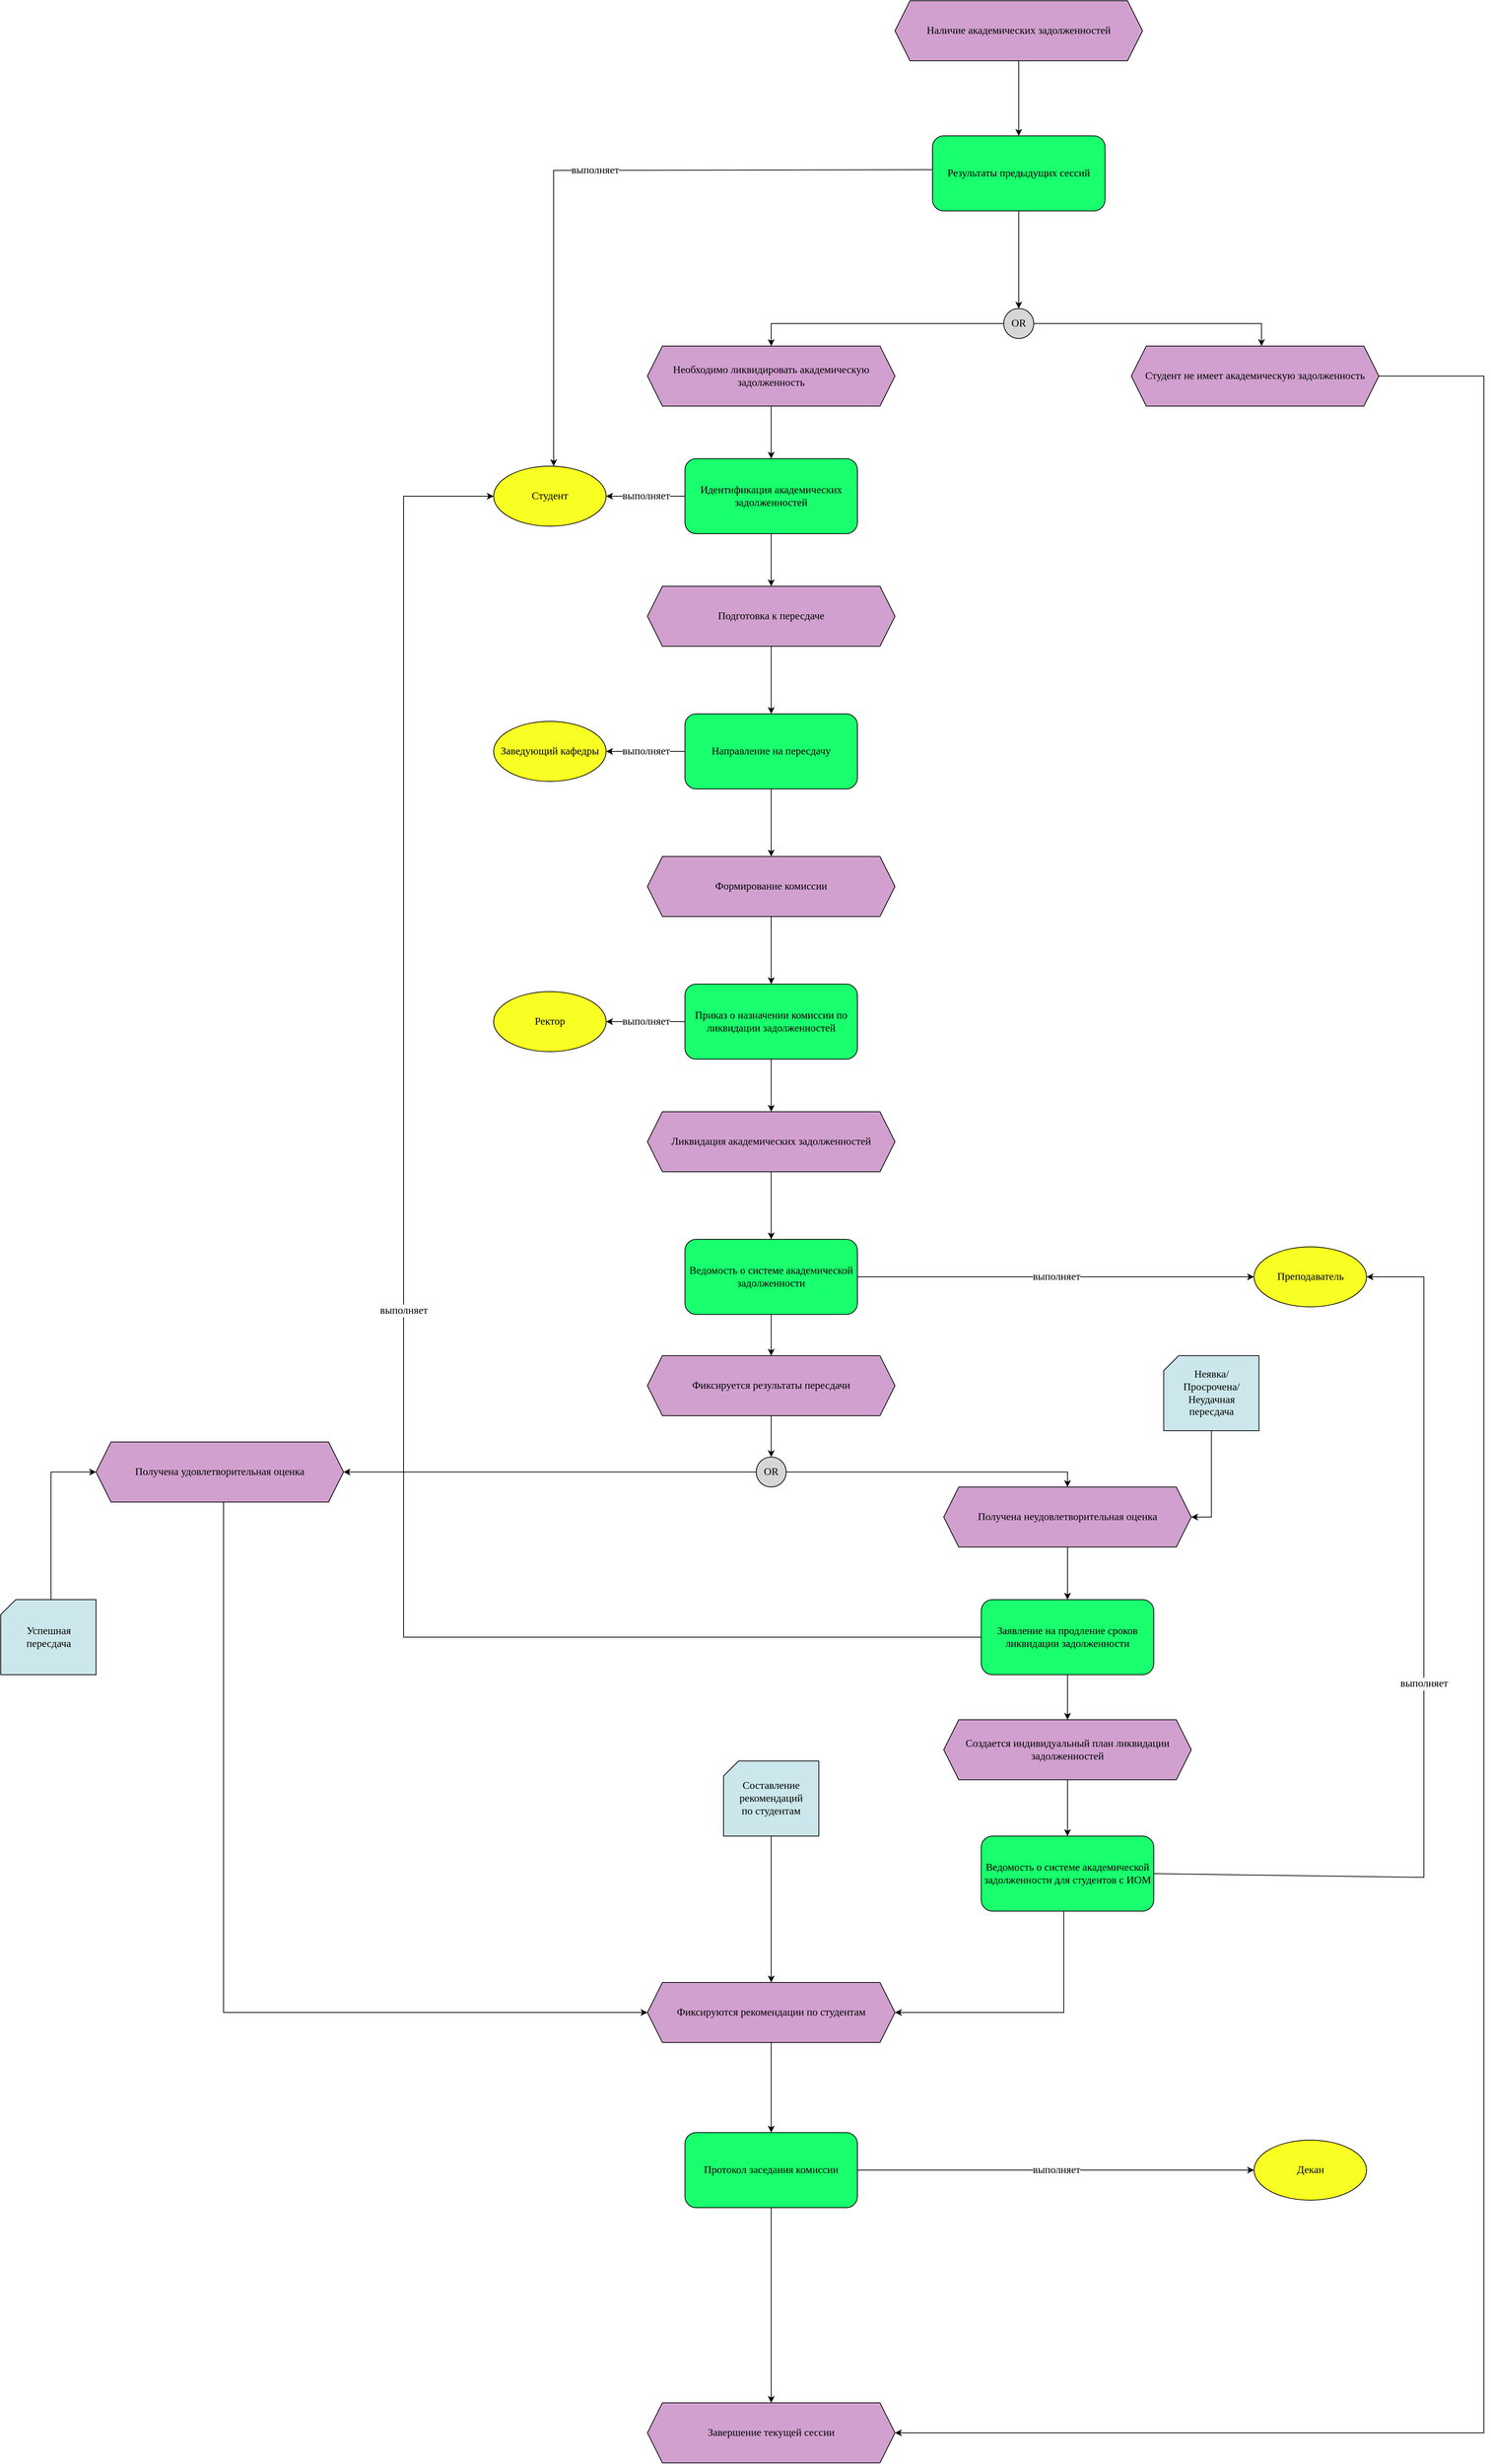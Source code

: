 <mxfile version="27.0.4">
  <diagram name="Страница — 1" id="2CosSSrfe7D99ffmcuYE">
    <mxGraphModel dx="3919" dy="4070" grid="1" gridSize="10" guides="1" tooltips="1" connect="1" arrows="1" fold="1" page="1" pageScale="1" pageWidth="827" pageHeight="1169" math="0" shadow="0">
      <root>
        <mxCell id="0" />
        <mxCell id="1" parent="0" />
        <mxCell id="ktNSDYZ1efkuu9V3wboI-3" style="edgeStyle=orthogonalEdgeStyle;rounded=0;orthogonalLoop=1;jettySize=auto;html=1;entryX=0.5;entryY=0;entryDx=0;entryDy=0;" parent="1" source="Ngm4Al6N2siI-02iGA12-8" target="ktNSDYZ1efkuu9V3wboI-1" edge="1">
          <mxGeometry relative="1" as="geometry" />
        </mxCell>
        <mxCell id="Ngm4Al6N2siI-02iGA12-8" value="&lt;span&gt;Направление на пересдачу&lt;/span&gt;" style="rounded=1;whiteSpace=wrap;html=1;fillColor=light-dark(#19FF6D,var(--ge-dark-color, #121212));fontFamily=Times New Roman;fontSize=14;" parent="1" vertex="1">
          <mxGeometry x="175" y="-270" width="230" height="100" as="geometry" />
        </mxCell>
        <mxCell id="Ngm4Al6N2siI-02iGA12-10" value="&lt;span&gt;Заведующий кафедры&lt;/span&gt;" style="ellipse;whiteSpace=wrap;html=1;fillColor=light-dark(#F7FF23,var(--ge-dark-color, #121212));fontFamily=Times New Roman;fontSize=14;" parent="1" vertex="1">
          <mxGeometry x="-80" y="-260" width="150" height="80" as="geometry" />
        </mxCell>
        <mxCell id="Ngm4Al6N2siI-02iGA12-12" value="" style="endArrow=classic;html=1;rounded=0;entryX=1;entryY=0.5;entryDx=0;entryDy=0;exitX=0;exitY=0.5;exitDx=0;exitDy=0;fontFamily=Times New Roman;fontSize=14;" parent="1" source="Ngm4Al6N2siI-02iGA12-8" target="Ngm4Al6N2siI-02iGA12-10" edge="1">
          <mxGeometry relative="1" as="geometry">
            <mxPoint x="300" y="310" as="sourcePoint" />
            <mxPoint x="400" y="310" as="targetPoint" />
          </mxGeometry>
        </mxCell>
        <mxCell id="Ngm4Al6N2siI-02iGA12-13" value="&lt;font&gt;выполняет&lt;/font&gt;" style="edgeLabel;resizable=0;html=1;;align=center;verticalAlign=middle;fontFamily=Times New Roman;fontSize=14;" parent="Ngm4Al6N2siI-02iGA12-12" connectable="0" vertex="1">
          <mxGeometry relative="1" as="geometry" />
        </mxCell>
        <mxCell id="Ns2ygsuy4Bm7exYYwAb3-2" style="edgeStyle=orthogonalEdgeStyle;rounded=0;orthogonalLoop=1;jettySize=auto;html=1;entryX=0.5;entryY=0;entryDx=0;entryDy=0;" parent="1" source="Ngm4Al6N2siI-02iGA12-23" target="Ns2ygsuy4Bm7exYYwAb3-1" edge="1">
          <mxGeometry relative="1" as="geometry" />
        </mxCell>
        <mxCell id="Ngm4Al6N2siI-02iGA12-23" value="&lt;font&gt;&lt;span&gt;Ведомость о системе академической задолженности&lt;/span&gt;&lt;/font&gt;" style="rounded=1;whiteSpace=wrap;html=1;fillColor=light-dark(#19FF6D,var(--ge-dark-color, #121212));fontFamily=Times New Roman;fontSize=14;" parent="1" vertex="1">
          <mxGeometry x="175" y="430" width="230" height="100" as="geometry" />
        </mxCell>
        <mxCell id="ldN0KnNNR77N_IaCcScN-81" style="edgeStyle=orthogonalEdgeStyle;rounded=0;orthogonalLoop=1;jettySize=auto;html=1;fontFamily=Times New Roman;fontSize=14;" parent="1" source="Ngm4Al6N2siI-02iGA12-26" target="ldN0KnNNR77N_IaCcScN-80" edge="1">
          <mxGeometry relative="1" as="geometry">
            <Array as="points">
              <mxPoint x="-280" y="740" />
            </Array>
          </mxGeometry>
        </mxCell>
        <mxCell id="ldN0KnNNR77N_IaCcScN-86" style="edgeStyle=orthogonalEdgeStyle;rounded=0;orthogonalLoop=1;jettySize=auto;html=1;entryX=0.5;entryY=0;entryDx=0;entryDy=0;fontFamily=Times New Roman;fontSize=14;" parent="1" source="Ngm4Al6N2siI-02iGA12-26" target="ldN0KnNNR77N_IaCcScN-83" edge="1">
          <mxGeometry relative="1" as="geometry" />
        </mxCell>
        <mxCell id="Ngm4Al6N2siI-02iGA12-26" value="OR" style="ellipse;whiteSpace=wrap;html=1;aspect=fixed;fillColor=light-dark(#D6D6D6,var(--ge-dark-color, #121212));fontFamily=Times New Roman;fontSize=14;" parent="1" vertex="1">
          <mxGeometry x="270" y="720" width="40" height="40" as="geometry" />
        </mxCell>
        <mxCell id="ldN0KnNNR77N_IaCcScN-89" style="edgeStyle=orthogonalEdgeStyle;rounded=0;orthogonalLoop=1;jettySize=auto;html=1;entryX=0.5;entryY=0;entryDx=0;entryDy=0;fontFamily=Times New Roman;fontSize=14;" parent="1" source="Ngm4Al6N2siI-02iGA12-28" target="ldN0KnNNR77N_IaCcScN-102" edge="1">
          <mxGeometry relative="1" as="geometry">
            <mxPoint x="290" y="1780" as="targetPoint" />
          </mxGeometry>
        </mxCell>
        <mxCell id="Ngm4Al6N2siI-02iGA12-28" value="&lt;font&gt;&lt;span&gt;Протокол заседания комиссии&lt;/span&gt;&lt;/font&gt;" style="rounded=1;whiteSpace=wrap;html=1;fillColor=light-dark(#19FF6D,var(--ge-dark-color, #121212));fontFamily=Times New Roman;fontSize=14;" parent="1" vertex="1">
          <mxGeometry x="175" y="1620" width="230" height="100" as="geometry" />
        </mxCell>
        <mxCell id="ldN0KnNNR77N_IaCcScN-65" style="edgeStyle=orthogonalEdgeStyle;rounded=0;orthogonalLoop=1;jettySize=auto;html=1;entryX=0.5;entryY=0;entryDx=0;entryDy=0;fontFamily=Times New Roman;fontSize=14;" parent="1" source="Ngm4Al6N2siI-02iGA12-29" target="ldN0KnNNR77N_IaCcScN-64" edge="1">
          <mxGeometry relative="1" as="geometry" />
        </mxCell>
        <mxCell id="Ngm4Al6N2siI-02iGA12-29" value="&lt;span&gt;Заявление на продление сроков ликвидации задолженности&lt;/span&gt;" style="rounded=1;whiteSpace=wrap;html=1;fillColor=light-dark(#19FF6D,var(--ge-dark-color, #121212));fontFamily=Times New Roman;fontSize=14;" parent="1" vertex="1">
          <mxGeometry x="570" y="910" width="230" height="100" as="geometry" />
        </mxCell>
        <mxCell id="Ngm4Al6N2siI-02iGA12-41" value="&lt;span&gt;Декан&lt;/span&gt;" style="ellipse;whiteSpace=wrap;html=1;fillColor=light-dark(#F7FF23,var(--ge-dark-color, #121212));fontFamily=Times New Roman;fontSize=14;" parent="1" vertex="1">
          <mxGeometry x="933.62" y="1630" width="150" height="80" as="geometry" />
        </mxCell>
        <mxCell id="Ngm4Al6N2siI-02iGA12-42" value="&lt;span&gt;Преподаватель&lt;/span&gt;" style="ellipse;whiteSpace=wrap;html=1;fillColor=light-dark(#F7FF23,var(--ge-dark-color, #121212));fontFamily=Times New Roman;fontSize=14;" parent="1" vertex="1">
          <mxGeometry x="933.62" y="440" width="150" height="80" as="geometry" />
        </mxCell>
        <mxCell id="5dk6qQeEBrmv-toXGg-7-2" style="edgeStyle=orthogonalEdgeStyle;rounded=0;orthogonalLoop=1;jettySize=auto;html=1;entryX=1;entryY=0.5;entryDx=0;entryDy=0;" parent="1" source="Ngm4Al6N2siI-02iGA12-47" target="ldN0KnNNR77N_IaCcScN-77" edge="1">
          <mxGeometry relative="1" as="geometry">
            <Array as="points">
              <mxPoint x="680" y="1460" />
            </Array>
          </mxGeometry>
        </mxCell>
        <mxCell id="Ngm4Al6N2siI-02iGA12-47" value="&lt;font&gt;&lt;span&gt;Ведомость о системе академической задолженности для студентов с ИОМ&lt;/span&gt;&lt;/font&gt;" style="rounded=1;whiteSpace=wrap;html=1;fillColor=light-dark(#19FF6D,var(--ge-dark-color, #121212));fontFamily=Times New Roman;fontSize=14;" parent="1" vertex="1">
          <mxGeometry x="570" y="1225" width="230" height="100" as="geometry" />
        </mxCell>
        <mxCell id="ldN0KnNNR77N_IaCcScN-47" value="" style="endArrow=classic;html=1;rounded=0;entryX=0;entryY=0.5;entryDx=0;entryDy=0;fontFamily=Times New Roman;fontSize=14;" parent="1" source="Ngm4Al6N2siI-02iGA12-28" target="Ngm4Al6N2siI-02iGA12-41" edge="1">
          <mxGeometry relative="1" as="geometry">
            <mxPoint x="410" y="1670" as="sourcePoint" />
            <mxPoint x="860" y="1790" as="targetPoint" />
            <Array as="points" />
          </mxGeometry>
        </mxCell>
        <mxCell id="ldN0KnNNR77N_IaCcScN-48" value="&lt;font&gt;выполняет&lt;/font&gt;" style="edgeLabel;resizable=0;html=1;;align=center;verticalAlign=middle;fontFamily=Times New Roman;fontSize=14;" parent="ldN0KnNNR77N_IaCcScN-47" connectable="0" vertex="1">
          <mxGeometry relative="1" as="geometry" />
        </mxCell>
        <mxCell id="5dk6qQeEBrmv-toXGg-7-1" style="edgeStyle=orthogonalEdgeStyle;rounded=0;orthogonalLoop=1;jettySize=auto;html=1;entryX=1;entryY=0.5;entryDx=0;entryDy=0;" parent="1" source="ldN0KnNNR77N_IaCcScN-58" target="ldN0KnNNR77N_IaCcScN-83" edge="1">
          <mxGeometry relative="1" as="geometry" />
        </mxCell>
        <mxCell id="ldN0KnNNR77N_IaCcScN-58" value="" style="verticalLabelPosition=bottom;verticalAlign=top;html=1;shape=card;whiteSpace=wrap;size=20;arcSize=12;fillColor=light-dark(#CBE7EB,var(--ge-dark-color, #121212));fontFamily=Times New Roman;fontSize=14;" parent="1" vertex="1">
          <mxGeometry x="813.25" y="585" width="127" height="100" as="geometry" />
        </mxCell>
        <mxCell id="ldN0KnNNR77N_IaCcScN-61" value="&lt;font&gt;Неявка/Просрочена/Неудачная пересдача&lt;/font&gt;" style="text;html=1;align=center;verticalAlign=middle;whiteSpace=wrap;rounded=0;fontFamily=Times New Roman;fontSize=14;" parent="1" vertex="1">
          <mxGeometry x="819.87" y="620" width="113.75" height="30" as="geometry" />
        </mxCell>
        <mxCell id="ldN0KnNNR77N_IaCcScN-66" style="edgeStyle=orthogonalEdgeStyle;rounded=0;orthogonalLoop=1;jettySize=auto;html=1;fontFamily=Times New Roman;fontSize=14;" parent="1" source="ldN0KnNNR77N_IaCcScN-64" target="Ngm4Al6N2siI-02iGA12-47" edge="1">
          <mxGeometry relative="1" as="geometry" />
        </mxCell>
        <mxCell id="ldN0KnNNR77N_IaCcScN-64" value="&lt;font&gt;&lt;span&gt;Создается индивидуальный план ликвидации задолженностей&lt;/span&gt;&lt;/font&gt;" style="shape=hexagon;perimeter=hexagonPerimeter2;whiteSpace=wrap;html=1;fixedSize=1;fillColor=light-dark(#D1A0CF,var(--ge-dark-color, #121212));fontFamily=Times New Roman;fontSize=14;" parent="1" vertex="1">
          <mxGeometry x="520" y="1070" width="330" height="80" as="geometry" />
        </mxCell>
        <mxCell id="5dk6qQeEBrmv-toXGg-7-4" style="edgeStyle=orthogonalEdgeStyle;rounded=0;orthogonalLoop=1;jettySize=auto;html=1;entryX=0;entryY=0.5;entryDx=0;entryDy=0;" parent="1" source="ldN0KnNNR77N_IaCcScN-74" target="ldN0KnNNR77N_IaCcScN-80" edge="1">
          <mxGeometry relative="1" as="geometry">
            <Array as="points">
              <mxPoint x="-670" y="740" />
            </Array>
          </mxGeometry>
        </mxCell>
        <mxCell id="ldN0KnNNR77N_IaCcScN-74" value="" style="verticalLabelPosition=bottom;verticalAlign=top;html=1;shape=card;whiteSpace=wrap;size=20;arcSize=12;fillColor=light-dark(#CBE7EB,var(--ge-dark-color, #121212));fontFamily=Times New Roman;fontSize=14;" parent="1" vertex="1">
          <mxGeometry x="-737" y="910" width="127" height="100" as="geometry" />
        </mxCell>
        <mxCell id="ldN0KnNNR77N_IaCcScN-76" value="&lt;span&gt;Успешная пересдача&lt;/span&gt;" style="text;html=1;align=center;verticalAlign=middle;whiteSpace=wrap;rounded=0;fontFamily=Times New Roman;fontSize=14;" parent="1" vertex="1">
          <mxGeometry x="-703.5" y="945" width="60" height="30" as="geometry" />
        </mxCell>
        <mxCell id="ldN0KnNNR77N_IaCcScN-108" style="edgeStyle=orthogonalEdgeStyle;rounded=0;orthogonalLoop=1;jettySize=auto;html=1;entryX=0.5;entryY=0;entryDx=0;entryDy=0;fontFamily=Times New Roman;fontSize=14;" parent="1" source="ldN0KnNNR77N_IaCcScN-77" target="Ngm4Al6N2siI-02iGA12-28" edge="1">
          <mxGeometry relative="1" as="geometry" />
        </mxCell>
        <mxCell id="ldN0KnNNR77N_IaCcScN-77" value="&lt;span&gt;Фиксируются рекомендации по студентам&lt;/span&gt;" style="shape=hexagon;perimeter=hexagonPerimeter2;whiteSpace=wrap;html=1;fixedSize=1;fillColor=light-dark(#D1A0CF,var(--ge-dark-color, #121212));fontFamily=Times New Roman;fontSize=14;" parent="1" vertex="1">
          <mxGeometry x="125" y="1420" width="330" height="80" as="geometry" />
        </mxCell>
        <mxCell id="5dk6qQeEBrmv-toXGg-7-3" style="edgeStyle=orthogonalEdgeStyle;rounded=0;orthogonalLoop=1;jettySize=auto;html=1;entryX=0;entryY=0.5;entryDx=0;entryDy=0;" parent="1" source="ldN0KnNNR77N_IaCcScN-80" target="ldN0KnNNR77N_IaCcScN-77" edge="1">
          <mxGeometry relative="1" as="geometry">
            <Array as="points">
              <mxPoint x="-440" y="1460" />
            </Array>
          </mxGeometry>
        </mxCell>
        <mxCell id="ldN0KnNNR77N_IaCcScN-80" value="&lt;font&gt;&lt;span&gt;Получена удовлетворительная оценка&lt;/span&gt;&lt;/font&gt;" style="shape=hexagon;perimeter=hexagonPerimeter2;whiteSpace=wrap;html=1;fixedSize=1;fillColor=light-dark(#D1A0CF,var(--ge-dark-color, #121212));fontFamily=Times New Roman;fontSize=14;" parent="1" vertex="1">
          <mxGeometry x="-610" y="700" width="330" height="80" as="geometry" />
        </mxCell>
        <mxCell id="ldN0KnNNR77N_IaCcScN-87" style="edgeStyle=orthogonalEdgeStyle;rounded=0;orthogonalLoop=1;jettySize=auto;html=1;entryX=0.5;entryY=0;entryDx=0;entryDy=0;fontFamily=Times New Roman;fontSize=14;" parent="1" source="ldN0KnNNR77N_IaCcScN-83" target="Ngm4Al6N2siI-02iGA12-29" edge="1">
          <mxGeometry relative="1" as="geometry" />
        </mxCell>
        <mxCell id="ldN0KnNNR77N_IaCcScN-83" value="&lt;font&gt;&lt;span&gt;Получена неудовлетворительная оценка&lt;/span&gt;&lt;/font&gt;" style="shape=hexagon;perimeter=hexagonPerimeter2;whiteSpace=wrap;html=1;fixedSize=1;fillColor=light-dark(#D1A0CF,var(--ge-dark-color, #121212));fontFamily=Times New Roman;fontSize=14;" parent="1" vertex="1">
          <mxGeometry x="520" y="760" width="330" height="80" as="geometry" />
        </mxCell>
        <mxCell id="ldN0KnNNR77N_IaCcScN-93" style="edgeStyle=orthogonalEdgeStyle;rounded=0;orthogonalLoop=1;jettySize=auto;html=1;entryX=0.5;entryY=0;entryDx=0;entryDy=0;fontFamily=Times New Roman;fontSize=14;" parent="1" source="ldN0KnNNR77N_IaCcScN-91" target="Ngm4Al6N2siI-02iGA12-23" edge="1">
          <mxGeometry relative="1" as="geometry" />
        </mxCell>
        <mxCell id="ldN0KnNNR77N_IaCcScN-91" value="&lt;font&gt;&lt;span&gt;Ликвидация академических задолженностей&lt;/span&gt;&lt;/font&gt;" style="shape=hexagon;perimeter=hexagonPerimeter2;whiteSpace=wrap;html=1;fixedSize=1;fillColor=light-dark(#D1A0CF,var(--ge-dark-color, #121212));fontFamily=Times New Roman;fontSize=14;" parent="1" vertex="1">
          <mxGeometry x="125" y="260" width="330" height="80" as="geometry" />
        </mxCell>
        <mxCell id="ldN0KnNNR77N_IaCcScN-102" value="&lt;font&gt;&lt;span&gt;Завершение текущей сессии&lt;/span&gt;&lt;/font&gt;" style="shape=hexagon;perimeter=hexagonPerimeter2;whiteSpace=wrap;html=1;fixedSize=1;fillColor=light-dark(#D1A0CF,var(--ge-dark-color, #121212));fontFamily=Times New Roman;fontSize=14;" parent="1" vertex="1">
          <mxGeometry x="125" y="1980" width="330" height="80" as="geometry" />
        </mxCell>
        <mxCell id="Ns2ygsuy4Bm7exYYwAb3-11" style="edgeStyle=orthogonalEdgeStyle;rounded=0;orthogonalLoop=1;jettySize=auto;html=1;entryX=0.5;entryY=0;entryDx=0;entryDy=0;" parent="1" source="ldN0KnNNR77N_IaCcScN-109" target="Ns2ygsuy4Bm7exYYwAb3-9" edge="1">
          <mxGeometry relative="1" as="geometry" />
        </mxCell>
        <mxCell id="ldN0KnNNR77N_IaCcScN-109" value="&lt;font&gt;&lt;span&gt;Необходимо ликвидировать академическую задолженность&lt;/span&gt;&lt;/font&gt;" style="shape=hexagon;perimeter=hexagonPerimeter2;whiteSpace=wrap;html=1;fixedSize=1;fillColor=light-dark(#D1A0CF,var(--ge-dark-color, #121212));fontFamily=Times New Roman;fontSize=14;" parent="1" vertex="1">
          <mxGeometry x="125" y="-760" width="330" height="80" as="geometry" />
        </mxCell>
        <mxCell id="ldN0KnNNR77N_IaCcScN-117" style="edgeStyle=orthogonalEdgeStyle;rounded=0;orthogonalLoop=1;jettySize=auto;html=1;entryX=1;entryY=0.5;entryDx=0;entryDy=0;fontFamily=Times New Roman;fontSize=14;" parent="1" source="ldN0KnNNR77N_IaCcScN-113" target="ldN0KnNNR77N_IaCcScN-102" edge="1">
          <mxGeometry relative="1" as="geometry">
            <Array as="points">
              <mxPoint x="1240" y="-720" />
              <mxPoint x="1240" y="2020" />
            </Array>
          </mxGeometry>
        </mxCell>
        <mxCell id="ldN0KnNNR77N_IaCcScN-113" value="&lt;font&gt;&lt;span&gt;Студент не имеет академическую задолженность&lt;/span&gt;&lt;/font&gt;" style="shape=hexagon;perimeter=hexagonPerimeter2;whiteSpace=wrap;html=1;fixedSize=1;fillColor=light-dark(#D1A0CF,var(--ge-dark-color, #121212));fontFamily=Times New Roman;fontSize=14;" parent="1" vertex="1">
          <mxGeometry x="770" y="-760" width="330" height="80" as="geometry" />
        </mxCell>
        <mxCell id="4NP9rW8m9Q_z3KEyifXD-5" style="edgeStyle=orthogonalEdgeStyle;rounded=0;orthogonalLoop=1;jettySize=auto;html=1;entryX=0.5;entryY=0;entryDx=0;entryDy=0;" parent="1" source="ldN0KnNNR77N_IaCcScN-114" target="4NP9rW8m9Q_z3KEyifXD-4" edge="1">
          <mxGeometry relative="1" as="geometry" />
        </mxCell>
        <mxCell id="ldN0KnNNR77N_IaCcScN-114" value="&lt;font&gt;&lt;span&gt;Наличие академических задолженностей&lt;/span&gt;&lt;/font&gt;" style="shape=hexagon;perimeter=hexagonPerimeter2;whiteSpace=wrap;html=1;fixedSize=1;fillColor=light-dark(#D1A0CF,var(--ge-dark-color, #121212));fontFamily=Times New Roman;fontSize=14;" parent="1" vertex="1">
          <mxGeometry x="455" y="-1220" width="330" height="80" as="geometry" />
        </mxCell>
        <mxCell id="uVZ458_nJyst_rIXu_14-2" style="edgeStyle=orthogonalEdgeStyle;rounded=0;orthogonalLoop=1;jettySize=auto;html=1;fontFamily=Times New Roman;fontSize=14;" parent="1" source="uVZ458_nJyst_rIXu_14-1" target="ldN0KnNNR77N_IaCcScN-77" edge="1">
          <mxGeometry relative="1" as="geometry" />
        </mxCell>
        <mxCell id="uVZ458_nJyst_rIXu_14-1" value="" style="verticalLabelPosition=bottom;verticalAlign=top;html=1;shape=card;whiteSpace=wrap;size=20;arcSize=12;fillColor=light-dark(#CBE7EB,var(--ge-dark-color, #121212));fontFamily=Times New Roman;fontSize=14;" parent="1" vertex="1">
          <mxGeometry x="226.5" y="1125" width="127" height="100" as="geometry" />
        </mxCell>
        <mxCell id="uVZ458_nJyst_rIXu_14-3" value="Составление рекомендаций по студентам" style="text;html=1;align=center;verticalAlign=middle;whiteSpace=wrap;rounded=0;fontFamily=Times New Roman;fontSize=14;" parent="1" vertex="1">
          <mxGeometry x="260" y="1160" width="60" height="30" as="geometry" />
        </mxCell>
        <mxCell id="3zQtas0TBDlNP7FKO63y-1" value="&lt;span&gt;Студент&lt;/span&gt;" style="ellipse;whiteSpace=wrap;html=1;fillColor=light-dark(#F7FF23,var(--ge-dark-color, #121212));fontFamily=Times New Roman;fontSize=14;" parent="1" vertex="1">
          <mxGeometry x="-80" y="-600" width="150" height="80" as="geometry" />
        </mxCell>
        <mxCell id="3zQtas0TBDlNP7FKO63y-2" value="" style="endArrow=classic;html=1;rounded=0;entryX=1;entryY=0.5;entryDx=0;entryDy=0;exitX=0;exitY=0.5;exitDx=0;exitDy=0;fontFamily=Times New Roman;fontSize=14;" parent="1" source="Ns2ygsuy4Bm7exYYwAb3-9" target="3zQtas0TBDlNP7FKO63y-1" edge="1">
          <mxGeometry relative="1" as="geometry">
            <mxPoint x="-150" y="-20" as="sourcePoint" />
            <mxPoint x="-50" y="-20" as="targetPoint" />
          </mxGeometry>
        </mxCell>
        <mxCell id="3zQtas0TBDlNP7FKO63y-3" value="выполняет" style="edgeLabel;resizable=0;html=1;;align=center;verticalAlign=middle;fontFamily=Times New Roman;fontSize=14;" parent="3zQtas0TBDlNP7FKO63y-2" connectable="0" vertex="1">
          <mxGeometry relative="1" as="geometry" />
        </mxCell>
        <mxCell id="Ns2ygsuy4Bm7exYYwAb3-3" style="edgeStyle=orthogonalEdgeStyle;rounded=0;orthogonalLoop=1;jettySize=auto;html=1;entryX=0.5;entryY=0;entryDx=0;entryDy=0;" parent="1" source="Ns2ygsuy4Bm7exYYwAb3-1" target="Ngm4Al6N2siI-02iGA12-26" edge="1">
          <mxGeometry relative="1" as="geometry" />
        </mxCell>
        <mxCell id="Ns2ygsuy4Bm7exYYwAb3-1" value="&lt;span&gt;Фиксируется результаты пересдачи&lt;/span&gt;" style="shape=hexagon;perimeter=hexagonPerimeter2;whiteSpace=wrap;html=1;fixedSize=1;fillColor=light-dark(#D1A0CF,var(--ge-dark-color, #121212));fontFamily=Times New Roman;fontSize=14;" parent="1" vertex="1">
          <mxGeometry x="125" y="585" width="330" height="80" as="geometry" />
        </mxCell>
        <mxCell id="Ns2ygsuy4Bm7exYYwAb3-8" style="edgeStyle=orthogonalEdgeStyle;rounded=0;orthogonalLoop=1;jettySize=auto;html=1;entryX=0.5;entryY=0;entryDx=0;entryDy=0;" parent="1" source="Ns2ygsuy4Bm7exYYwAb3-7" target="Ngm4Al6N2siI-02iGA12-8" edge="1">
          <mxGeometry relative="1" as="geometry" />
        </mxCell>
        <mxCell id="Ns2ygsuy4Bm7exYYwAb3-7" value="Подготовка к пересдаче" style="shape=hexagon;perimeter=hexagonPerimeter2;whiteSpace=wrap;html=1;fixedSize=1;fillColor=light-dark(#D1A0CF,var(--ge-dark-color, #121212));fontFamily=Times New Roman;fontSize=14;" parent="1" vertex="1">
          <mxGeometry x="125" y="-440" width="330" height="80" as="geometry" />
        </mxCell>
        <mxCell id="Ns2ygsuy4Bm7exYYwAb3-10" style="edgeStyle=orthogonalEdgeStyle;rounded=0;orthogonalLoop=1;jettySize=auto;html=1;" parent="1" source="Ns2ygsuy4Bm7exYYwAb3-9" target="Ns2ygsuy4Bm7exYYwAb3-7" edge="1">
          <mxGeometry relative="1" as="geometry" />
        </mxCell>
        <mxCell id="Ns2ygsuy4Bm7exYYwAb3-9" value="Идентификация академических задолженностей" style="rounded=1;whiteSpace=wrap;html=1;fillColor=light-dark(#19FF6D,var(--ge-dark-color, #121212));fontFamily=Times New Roman;fontSize=14;" parent="1" vertex="1">
          <mxGeometry x="175" y="-610" width="230" height="100" as="geometry" />
        </mxCell>
        <mxCell id="CTZOwyTcPq88GxWdwAFM-4" style="edgeStyle=orthogonalEdgeStyle;rounded=0;orthogonalLoop=1;jettySize=auto;html=1;entryX=0.5;entryY=0;entryDx=0;entryDy=0;" parent="1" source="CTZOwyTcPq88GxWdwAFM-1" target="ldN0KnNNR77N_IaCcScN-109" edge="1">
          <mxGeometry relative="1" as="geometry" />
        </mxCell>
        <mxCell id="CTZOwyTcPq88GxWdwAFM-1" value="OR" style="ellipse;whiteSpace=wrap;html=1;aspect=fixed;fillColor=light-dark(#D6D6D6,var(--ge-dark-color, #121212));fontFamily=Times New Roman;fontSize=14;" parent="1" vertex="1">
          <mxGeometry x="600" y="-810" width="40" height="40" as="geometry" />
        </mxCell>
        <mxCell id="CTZOwyTcPq88GxWdwAFM-3" style="edgeStyle=orthogonalEdgeStyle;rounded=0;orthogonalLoop=1;jettySize=auto;html=1;entryX=0.526;entryY=-0.001;entryDx=0;entryDy=0;entryPerimeter=0;" parent="1" source="CTZOwyTcPq88GxWdwAFM-1" target="ldN0KnNNR77N_IaCcScN-113" edge="1">
          <mxGeometry relative="1" as="geometry" />
        </mxCell>
        <mxCell id="ktNSDYZ1efkuu9V3wboI-4" style="edgeStyle=orthogonalEdgeStyle;rounded=0;orthogonalLoop=1;jettySize=auto;html=1;entryX=0.5;entryY=0;entryDx=0;entryDy=0;" parent="1" source="ktNSDYZ1efkuu9V3wboI-1" target="ktNSDYZ1efkuu9V3wboI-2" edge="1">
          <mxGeometry relative="1" as="geometry" />
        </mxCell>
        <mxCell id="ktNSDYZ1efkuu9V3wboI-1" value="Формирование комиссии" style="shape=hexagon;perimeter=hexagonPerimeter2;whiteSpace=wrap;html=1;fixedSize=1;fillColor=light-dark(#D1A0CF,var(--ge-dark-color, #121212));fontFamily=Times New Roman;fontSize=14;" parent="1" vertex="1">
          <mxGeometry x="125" y="-80" width="330" height="80" as="geometry" />
        </mxCell>
        <mxCell id="ktNSDYZ1efkuu9V3wboI-8" style="edgeStyle=orthogonalEdgeStyle;rounded=0;orthogonalLoop=1;jettySize=auto;html=1;" parent="1" source="ktNSDYZ1efkuu9V3wboI-2" target="ldN0KnNNR77N_IaCcScN-91" edge="1">
          <mxGeometry relative="1" as="geometry" />
        </mxCell>
        <mxCell id="ktNSDYZ1efkuu9V3wboI-2" value="Приказ о назначении комиссии по ликвидации задолженностей" style="rounded=1;whiteSpace=wrap;html=1;fillColor=light-dark(#19FF6D,var(--ge-dark-color, #121212));fontFamily=Times New Roman;fontSize=14;" parent="1" vertex="1">
          <mxGeometry x="175" y="90" width="230" height="100" as="geometry" />
        </mxCell>
        <mxCell id="5dk6qQeEBrmv-toXGg-7-5" value="" style="endArrow=classic;html=1;rounded=0;entryX=0;entryY=0.5;entryDx=0;entryDy=0;fontFamily=Times New Roman;fontSize=14;" parent="1" target="3zQtas0TBDlNP7FKO63y-1" edge="1">
          <mxGeometry relative="1" as="geometry">
            <mxPoint x="570" y="960" as="sourcePoint" />
            <mxPoint x="1314" y="1040" as="targetPoint" />
            <Array as="points">
              <mxPoint x="-200" y="960" />
              <mxPoint x="-200" y="540" />
              <mxPoint x="-200" y="-560" />
            </Array>
          </mxGeometry>
        </mxCell>
        <mxCell id="5dk6qQeEBrmv-toXGg-7-6" value="&lt;font&gt;выполняет&lt;/font&gt;" style="edgeLabel;resizable=0;html=1;;align=center;verticalAlign=middle;fontFamily=Times New Roman;fontSize=14;" parent="5dk6qQeEBrmv-toXGg-7-5" connectable="0" vertex="1">
          <mxGeometry relative="1" as="geometry" />
        </mxCell>
        <mxCell id="5dk6qQeEBrmv-toXGg-7-9" value="" style="endArrow=classic;html=1;rounded=0;entryX=1;entryY=0.5;entryDx=0;entryDy=0;fontFamily=Times New Roman;fontSize=14;exitX=1;exitY=0.5;exitDx=0;exitDy=0;" parent="1" source="Ngm4Al6N2siI-02iGA12-47" target="Ngm4Al6N2siI-02iGA12-42" edge="1">
          <mxGeometry relative="1" as="geometry">
            <mxPoint x="819.87" y="1274.57" as="sourcePoint" />
            <mxPoint x="1348.87" y="1274.57" as="targetPoint" />
            <Array as="points">
              <mxPoint x="1160" y="1280" />
              <mxPoint x="1160" y="880" />
              <mxPoint x="1160" y="480" />
            </Array>
          </mxGeometry>
        </mxCell>
        <mxCell id="5dk6qQeEBrmv-toXGg-7-10" value="&lt;font&gt;выполняет&lt;/font&gt;" style="edgeLabel;resizable=0;html=1;;align=center;verticalAlign=middle;fontFamily=Times New Roman;fontSize=14;" parent="5dk6qQeEBrmv-toXGg-7-9" connectable="0" vertex="1">
          <mxGeometry relative="1" as="geometry" />
        </mxCell>
        <mxCell id="5dk6qQeEBrmv-toXGg-7-11" value="" style="endArrow=classic;html=1;rounded=0;entryX=0;entryY=0.5;entryDx=0;entryDy=0;fontFamily=Times New Roman;fontSize=14;exitX=1;exitY=0.5;exitDx=0;exitDy=0;" parent="1" source="Ngm4Al6N2siI-02iGA12-23" target="Ngm4Al6N2siI-02iGA12-42" edge="1">
          <mxGeometry relative="1" as="geometry">
            <mxPoint x="553" y="479.57" as="sourcePoint" />
            <mxPoint x="687" y="479.57" as="targetPoint" />
            <Array as="points" />
          </mxGeometry>
        </mxCell>
        <mxCell id="5dk6qQeEBrmv-toXGg-7-12" value="&lt;font&gt;выполняет&lt;/font&gt;" style="edgeLabel;resizable=0;html=1;;align=center;verticalAlign=middle;fontFamily=Times New Roman;fontSize=14;" parent="5dk6qQeEBrmv-toXGg-7-11" connectable="0" vertex="1">
          <mxGeometry relative="1" as="geometry" />
        </mxCell>
        <mxCell id="5dk6qQeEBrmv-toXGg-7-13" value="" style="endArrow=classic;html=1;rounded=0;fontFamily=Times New Roman;fontSize=14;exitX=0;exitY=0.5;exitDx=0;exitDy=0;" parent="1" source="Ngm4Al6N2siI-02iGA12-36" edge="1">
          <mxGeometry relative="1" as="geometry">
            <mxPoint x="-404" y="470" as="sourcePoint" />
            <mxPoint x="-30" y="140" as="targetPoint" />
            <Array as="points">
              <mxPoint x="70" y="140" />
            </Array>
          </mxGeometry>
        </mxCell>
        <mxCell id="5dk6qQeEBrmv-toXGg-7-15" value="" style="endArrow=classic;html=1;rounded=0;fontFamily=Times New Roman;fontSize=14;exitX=0;exitY=0.5;exitDx=0;exitDy=0;" parent="1" source="ktNSDYZ1efkuu9V3wboI-2" target="Ngm4Al6N2siI-02iGA12-36" edge="1">
          <mxGeometry relative="1" as="geometry">
            <mxPoint x="175" y="140" as="sourcePoint" />
            <mxPoint x="-30" y="140" as="targetPoint" />
            <Array as="points" />
          </mxGeometry>
        </mxCell>
        <mxCell id="5dk6qQeEBrmv-toXGg-7-16" value="&lt;font&gt;выполняет&lt;/font&gt;" style="edgeLabel;resizable=0;html=1;;align=center;verticalAlign=middle;fontFamily=Times New Roman;fontSize=14;" parent="5dk6qQeEBrmv-toXGg-7-15" connectable="0" vertex="1">
          <mxGeometry relative="1" as="geometry" />
        </mxCell>
        <mxCell id="Ngm4Al6N2siI-02iGA12-36" value="&lt;span&gt;Ректор&lt;/span&gt;" style="ellipse;whiteSpace=wrap;html=1;fillColor=light-dark(#F7FF23,var(--ge-dark-color, #121212));fontFamily=Times New Roman;fontSize=14;" parent="1" vertex="1">
          <mxGeometry x="-80" y="100" width="150" height="80" as="geometry" />
        </mxCell>
        <mxCell id="4NP9rW8m9Q_z3KEyifXD-6" style="edgeStyle=orthogonalEdgeStyle;rounded=0;orthogonalLoop=1;jettySize=auto;html=1;entryX=0.5;entryY=0;entryDx=0;entryDy=0;" parent="1" source="4NP9rW8m9Q_z3KEyifXD-4" target="CTZOwyTcPq88GxWdwAFM-1" edge="1">
          <mxGeometry relative="1" as="geometry" />
        </mxCell>
        <mxCell id="4NP9rW8m9Q_z3KEyifXD-4" value="Результаты предыдущих сессий" style="rounded=1;whiteSpace=wrap;html=1;fillColor=light-dark(#19FF6D,var(--ge-dark-color, #121212));fontFamily=Times New Roman;fontSize=14;" parent="1" vertex="1">
          <mxGeometry x="505" y="-1040" width="230" height="100" as="geometry" />
        </mxCell>
        <mxCell id="4NP9rW8m9Q_z3KEyifXD-8" value="" style="endArrow=classic;html=1;rounded=0;exitX=-0.002;exitY=0.45;exitDx=0;exitDy=0;fontFamily=Times New Roman;fontSize=14;exitPerimeter=0;" parent="1" source="4NP9rW8m9Q_z3KEyifXD-4" edge="1">
          <mxGeometry relative="1" as="geometry">
            <mxPoint x="320" y="-1000" as="sourcePoint" />
            <mxPoint y="-600" as="targetPoint" />
            <Array as="points">
              <mxPoint y="-994" />
            </Array>
          </mxGeometry>
        </mxCell>
        <mxCell id="4NP9rW8m9Q_z3KEyifXD-9" value="выполняет" style="edgeLabel;resizable=0;html=1;;align=center;verticalAlign=middle;fontFamily=Times New Roman;fontSize=14;" parent="4NP9rW8m9Q_z3KEyifXD-8" connectable="0" vertex="1">
          <mxGeometry relative="1" as="geometry" />
        </mxCell>
      </root>
    </mxGraphModel>
  </diagram>
</mxfile>
